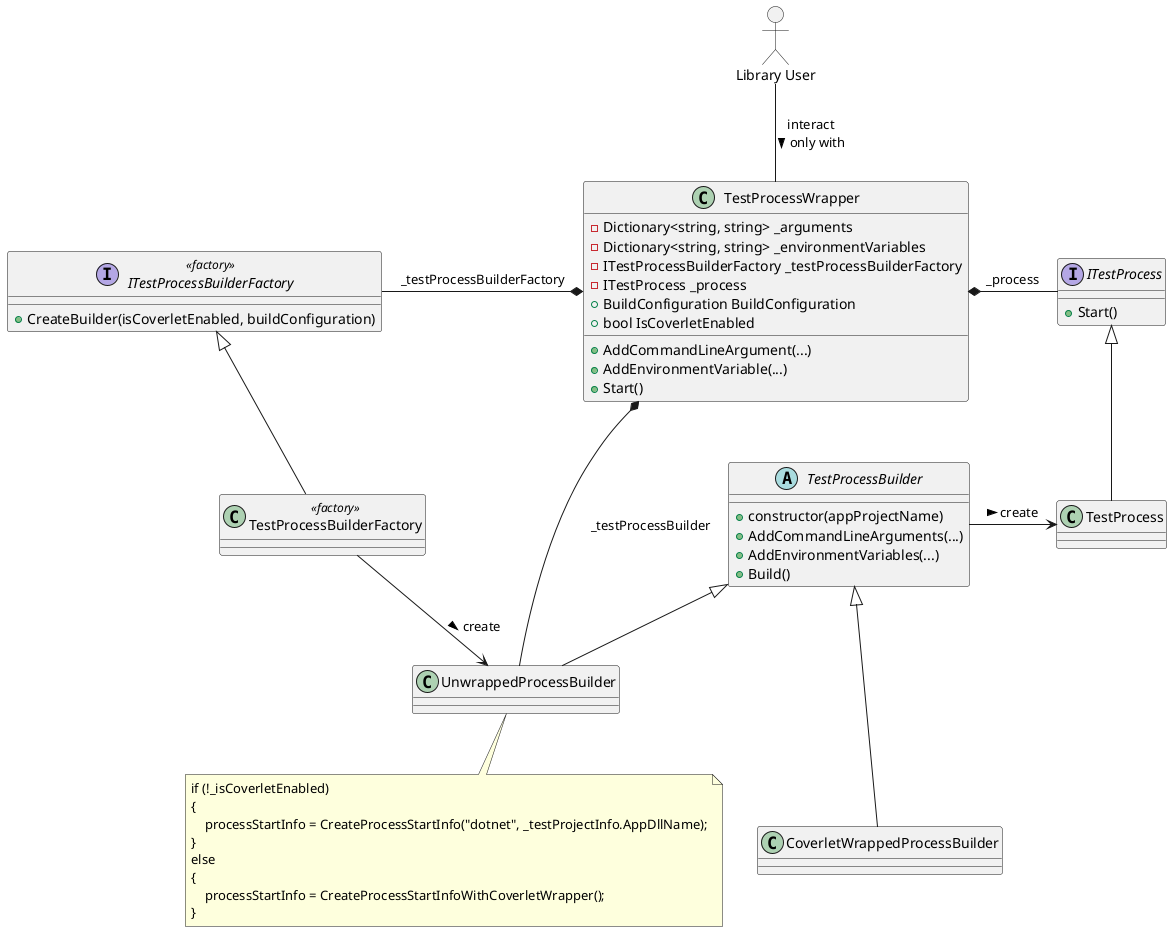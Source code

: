 @startuml
allowmixing

actor "Library User" as user

class "TestProcessWrapper" as wrapper {
  - Dictionary<string, string> _arguments
  - Dictionary<string, string> _environmentVariables
  - ITestProcessBuilderFactory _testProcessBuilderFactory
  - ITestProcess _process
  + BuildConfiguration BuildConfiguration
  + bool IsCoverletEnabled

  + AddCommandLineArgument(...)
  + AddEnvironmentVariable(...)
  + Start()
}

user -- wrapper : interact\nonly with >

interface "ITestProcessBuilderFactory" as factory_if << factory >> {
  + CreateBuilder(isCoverletEnabled, buildConfiguration)
}

class "TestProcessBuilderFactory" as factory << factory >>
factory_if <|-- factory

factory_if -* wrapper : _testProcessBuilderFactory

abstract class "TestProcessBuilder" as new_builder {
  + constructor(appProjectName)
  + AddCommandLineArguments(...)
  + AddEnvironmentVariables(...)
  + Build()
}

class "UnwrappedProcessBuilder" as builder
new_builder <|-- builder
factory --> builder : create >

wrapper *-- builder : _testProcessBuilder

class "CoverletWrappedProcessBuilder" as coverlet_builder
new_builder <|--- coverlet_builder

interface "ITestProcess" as process_if {
  + Start()
}

wrapper *- process_if : _process

class "TestProcess" as process
process_if <|-- process

new_builder -> process : create >

note bottom of builder
if (!_isCoverletEnabled)
{
    processStartInfo = CreateProcessStartInfo("dotnet", _testProjectInfo.AppDllName);
}
else
{
    processStartInfo = CreateProcessStartInfoWithCoverletWrapper();
}
end note
@enduml